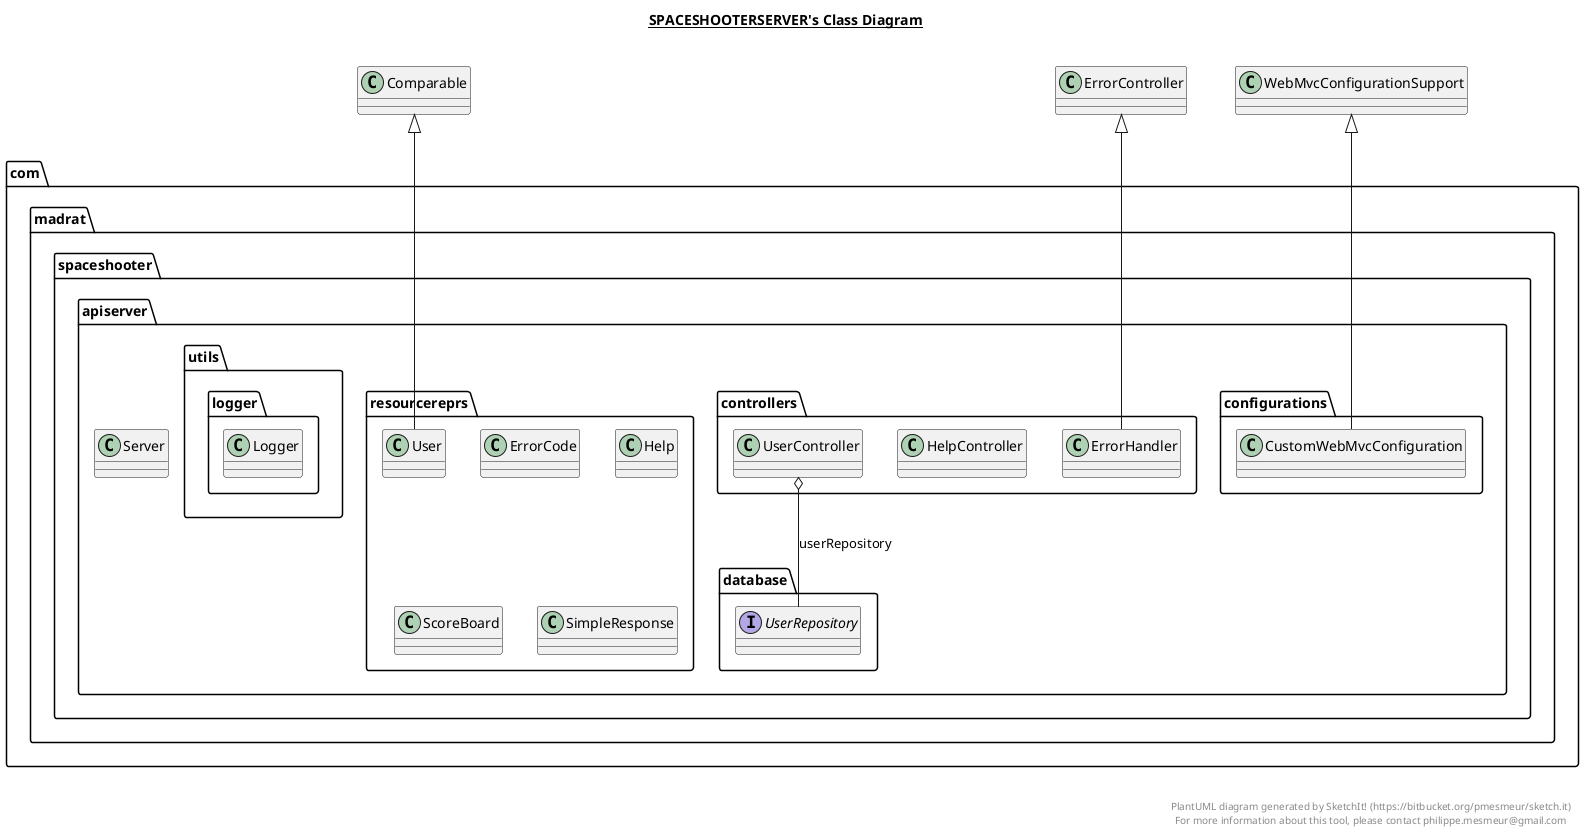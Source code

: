 @startuml

title __SPACESHOOTERSERVER's Class Diagram__\n

  package com.madrat.spaceshooter.apiserver {
    package com.madrat.spaceshooter.apiserver.configurations {
      class CustomWebMvcConfiguration {
      }
    }
  }
  

  package com.madrat.spaceshooter.apiserver {
    package com.madrat.spaceshooter.apiserver.resourcereprs {
      class ErrorCode {
      }
    }
  }
  

  package com.madrat.spaceshooter.apiserver {
    package com.madrat.spaceshooter.apiserver.controllers {
      class ErrorHandler {
      }
    }
  }
  

  package com.madrat.spaceshooter.apiserver {
    package com.madrat.spaceshooter.apiserver.resourcereprs {
      class Help {
      }
    }
  }
  

  package com.madrat.spaceshooter.apiserver {
    package com.madrat.spaceshooter.apiserver.controllers {
      class HelpController {
      }
    }
  }
  

  package com.madrat.spaceshooter.apiserver {
    package com.madrat.spaceshooter.apiserver.utils.logger {
      class Logger {
      }
    }
  }
  

  package com.madrat.spaceshooter.apiserver {
    package com.madrat.spaceshooter.apiserver.resourcereprs {
      class ScoreBoard {
      }
    }
  }
  

  package com.madrat.spaceshooter.apiserver {
    class Server {
    }
  }
  

  package com.madrat.spaceshooter.apiserver {
    package com.madrat.spaceshooter.apiserver.resourcereprs {
      class SimpleResponse {
      }
    }
  }
  

  package com.madrat.spaceshooter.apiserver {
    package com.madrat.spaceshooter.apiserver.resourcereprs {
      class User {
      }
    }
  }
  

  package com.madrat.spaceshooter.apiserver {
    package com.madrat.spaceshooter.apiserver.controllers {
      class UserController {
      }
    }
  }
  

  package com.madrat.spaceshooter.apiserver {
    package com.madrat.spaceshooter.apiserver.database {
      interface UserRepository {
      }
    }
  }
  

  CustomWebMvcConfiguration -up-|> WebMvcConfigurationSupport
  ErrorHandler -up-|> ErrorController
  User -up-|> Comparable
  UserController o-- UserRepository : userRepository


right footer


PlantUML diagram generated by SketchIt! (https://bitbucket.org/pmesmeur/sketch.it)
For more information about this tool, please contact philippe.mesmeur@gmail.com
endfooter

@enduml

